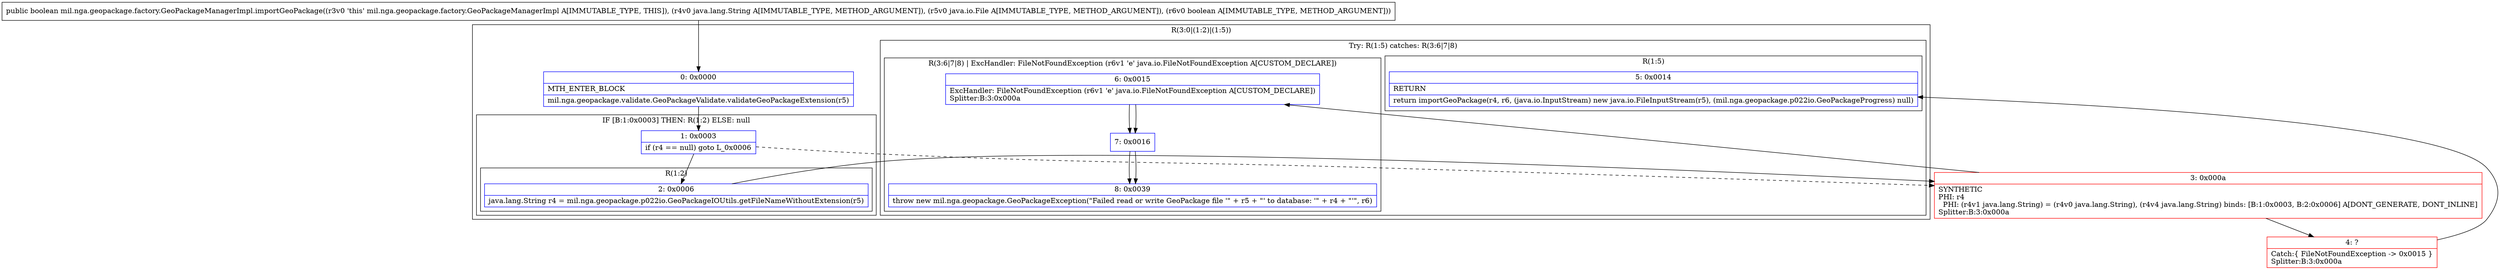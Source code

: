 digraph "CFG formil.nga.geopackage.factory.GeoPackageManagerImpl.importGeoPackage(Ljava\/lang\/String;Ljava\/io\/File;Z)Z" {
subgraph cluster_Region_1379644112 {
label = "R(3:0|(1:2)|(1:5))";
node [shape=record,color=blue];
Node_0 [shape=record,label="{0\:\ 0x0000|MTH_ENTER_BLOCK\l|mil.nga.geopackage.validate.GeoPackageValidate.validateGeoPackageExtension(r5)\l}"];
subgraph cluster_IfRegion_1763816659 {
label = "IF [B:1:0x0003] THEN: R(1:2) ELSE: null";
node [shape=record,color=blue];
Node_1 [shape=record,label="{1\:\ 0x0003|if (r4 == null) goto L_0x0006\l}"];
subgraph cluster_Region_285365674 {
label = "R(1:2)";
node [shape=record,color=blue];
Node_2 [shape=record,label="{2\:\ 0x0006|java.lang.String r4 = mil.nga.geopackage.p022io.GeoPackageIOUtils.getFileNameWithoutExtension(r5)\l}"];
}
}
subgraph cluster_TryCatchRegion_1468425841 {
label = "Try: R(1:5) catches: R(3:6|7|8)";
node [shape=record,color=blue];
subgraph cluster_Region_1487205219 {
label = "R(1:5)";
node [shape=record,color=blue];
Node_5 [shape=record,label="{5\:\ 0x0014|RETURN\l|return importGeoPackage(r4, r6, (java.io.InputStream) new java.io.FileInputStream(r5), (mil.nga.geopackage.p022io.GeoPackageProgress) null)\l}"];
}
subgraph cluster_Region_1019691912 {
label = "R(3:6|7|8) | ExcHandler: FileNotFoundException (r6v1 'e' java.io.FileNotFoundException A[CUSTOM_DECLARE])\l";
node [shape=record,color=blue];
Node_6 [shape=record,label="{6\:\ 0x0015|ExcHandler: FileNotFoundException (r6v1 'e' java.io.FileNotFoundException A[CUSTOM_DECLARE])\lSplitter:B:3:0x000a\l}"];
Node_7 [shape=record,label="{7\:\ 0x0016}"];
Node_8 [shape=record,label="{8\:\ 0x0039|throw new mil.nga.geopackage.GeoPackageException(\"Failed read or write GeoPackage file '\" + r5 + \"' to database: '\" + r4 + \"'\", r6)\l}"];
}
}
}
subgraph cluster_Region_1019691912 {
label = "R(3:6|7|8) | ExcHandler: FileNotFoundException (r6v1 'e' java.io.FileNotFoundException A[CUSTOM_DECLARE])\l";
node [shape=record,color=blue];
Node_6 [shape=record,label="{6\:\ 0x0015|ExcHandler: FileNotFoundException (r6v1 'e' java.io.FileNotFoundException A[CUSTOM_DECLARE])\lSplitter:B:3:0x000a\l}"];
Node_7 [shape=record,label="{7\:\ 0x0016}"];
Node_8 [shape=record,label="{8\:\ 0x0039|throw new mil.nga.geopackage.GeoPackageException(\"Failed read or write GeoPackage file '\" + r5 + \"' to database: '\" + r4 + \"'\", r6)\l}"];
}
Node_3 [shape=record,color=red,label="{3\:\ 0x000a|SYNTHETIC\lPHI: r4 \l  PHI: (r4v1 java.lang.String) = (r4v0 java.lang.String), (r4v4 java.lang.String) binds: [B:1:0x0003, B:2:0x0006] A[DONT_GENERATE, DONT_INLINE]\lSplitter:B:3:0x000a\l}"];
Node_4 [shape=record,color=red,label="{4\:\ ?|Catch:\{ FileNotFoundException \-\> 0x0015 \}\lSplitter:B:3:0x000a\l}"];
MethodNode[shape=record,label="{public boolean mil.nga.geopackage.factory.GeoPackageManagerImpl.importGeoPackage((r3v0 'this' mil.nga.geopackage.factory.GeoPackageManagerImpl A[IMMUTABLE_TYPE, THIS]), (r4v0 java.lang.String A[IMMUTABLE_TYPE, METHOD_ARGUMENT]), (r5v0 java.io.File A[IMMUTABLE_TYPE, METHOD_ARGUMENT]), (r6v0 boolean A[IMMUTABLE_TYPE, METHOD_ARGUMENT])) }"];
MethodNode -> Node_0;
Node_0 -> Node_1;
Node_1 -> Node_2;
Node_1 -> Node_3[style=dashed];
Node_2 -> Node_3;
Node_6 -> Node_7;
Node_7 -> Node_8;
Node_6 -> Node_7;
Node_7 -> Node_8;
Node_3 -> Node_4;
Node_3 -> Node_6;
Node_4 -> Node_5;
}


